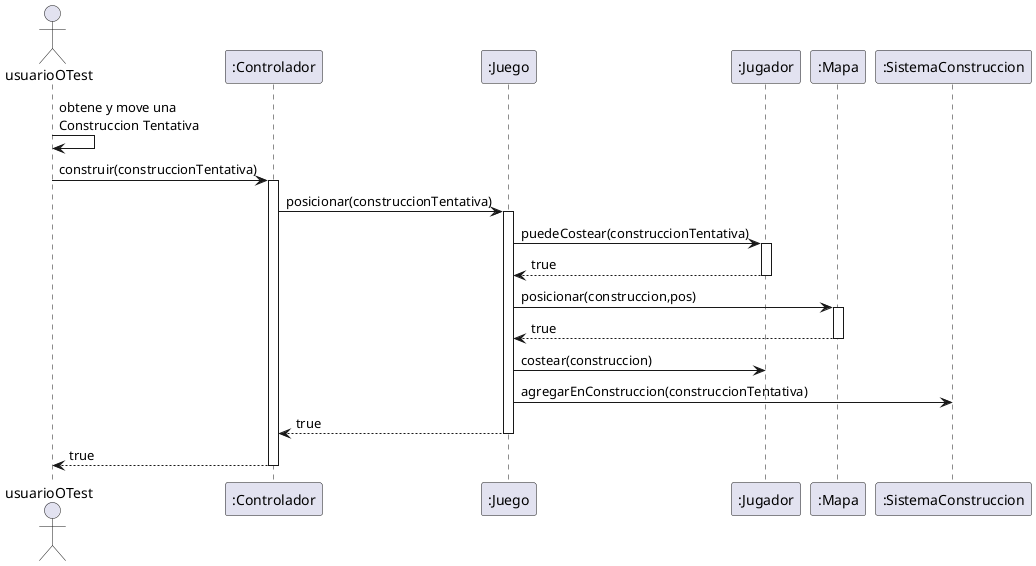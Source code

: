 @startuml

Actor usuarioOTest as usuario

participant ":Controlador" as controller

participant ":Juego" as nivel
participant ":Jugador" as Jugador
participant ":Mapa" as Mapa

usuario-> usuario: obtene y move una\nConstruccion Tentativa

usuario -> controller: construir(construccionTentativa)

activate controller

controller-> nivel: posicionar(construccionTentativa)
activate nivel

nivel -> Jugador : puedeCostear(construccionTentativa)
activate Jugador
Jugador --> nivel : true
deactivate Jugador

nivel-> Mapa: posicionar(construccion,pos)
activate Mapa
Mapa --> nivel : true
deactivate Mapa

nivel -> Jugador: costear(construccion)
nivel -> ":SistemaConstruccion" : agregarEnConstruccion(construccionTentativa)
nivel-->controller : true
deactivate nivel
controller--> usuario: true
deactivate controller


@enduml

